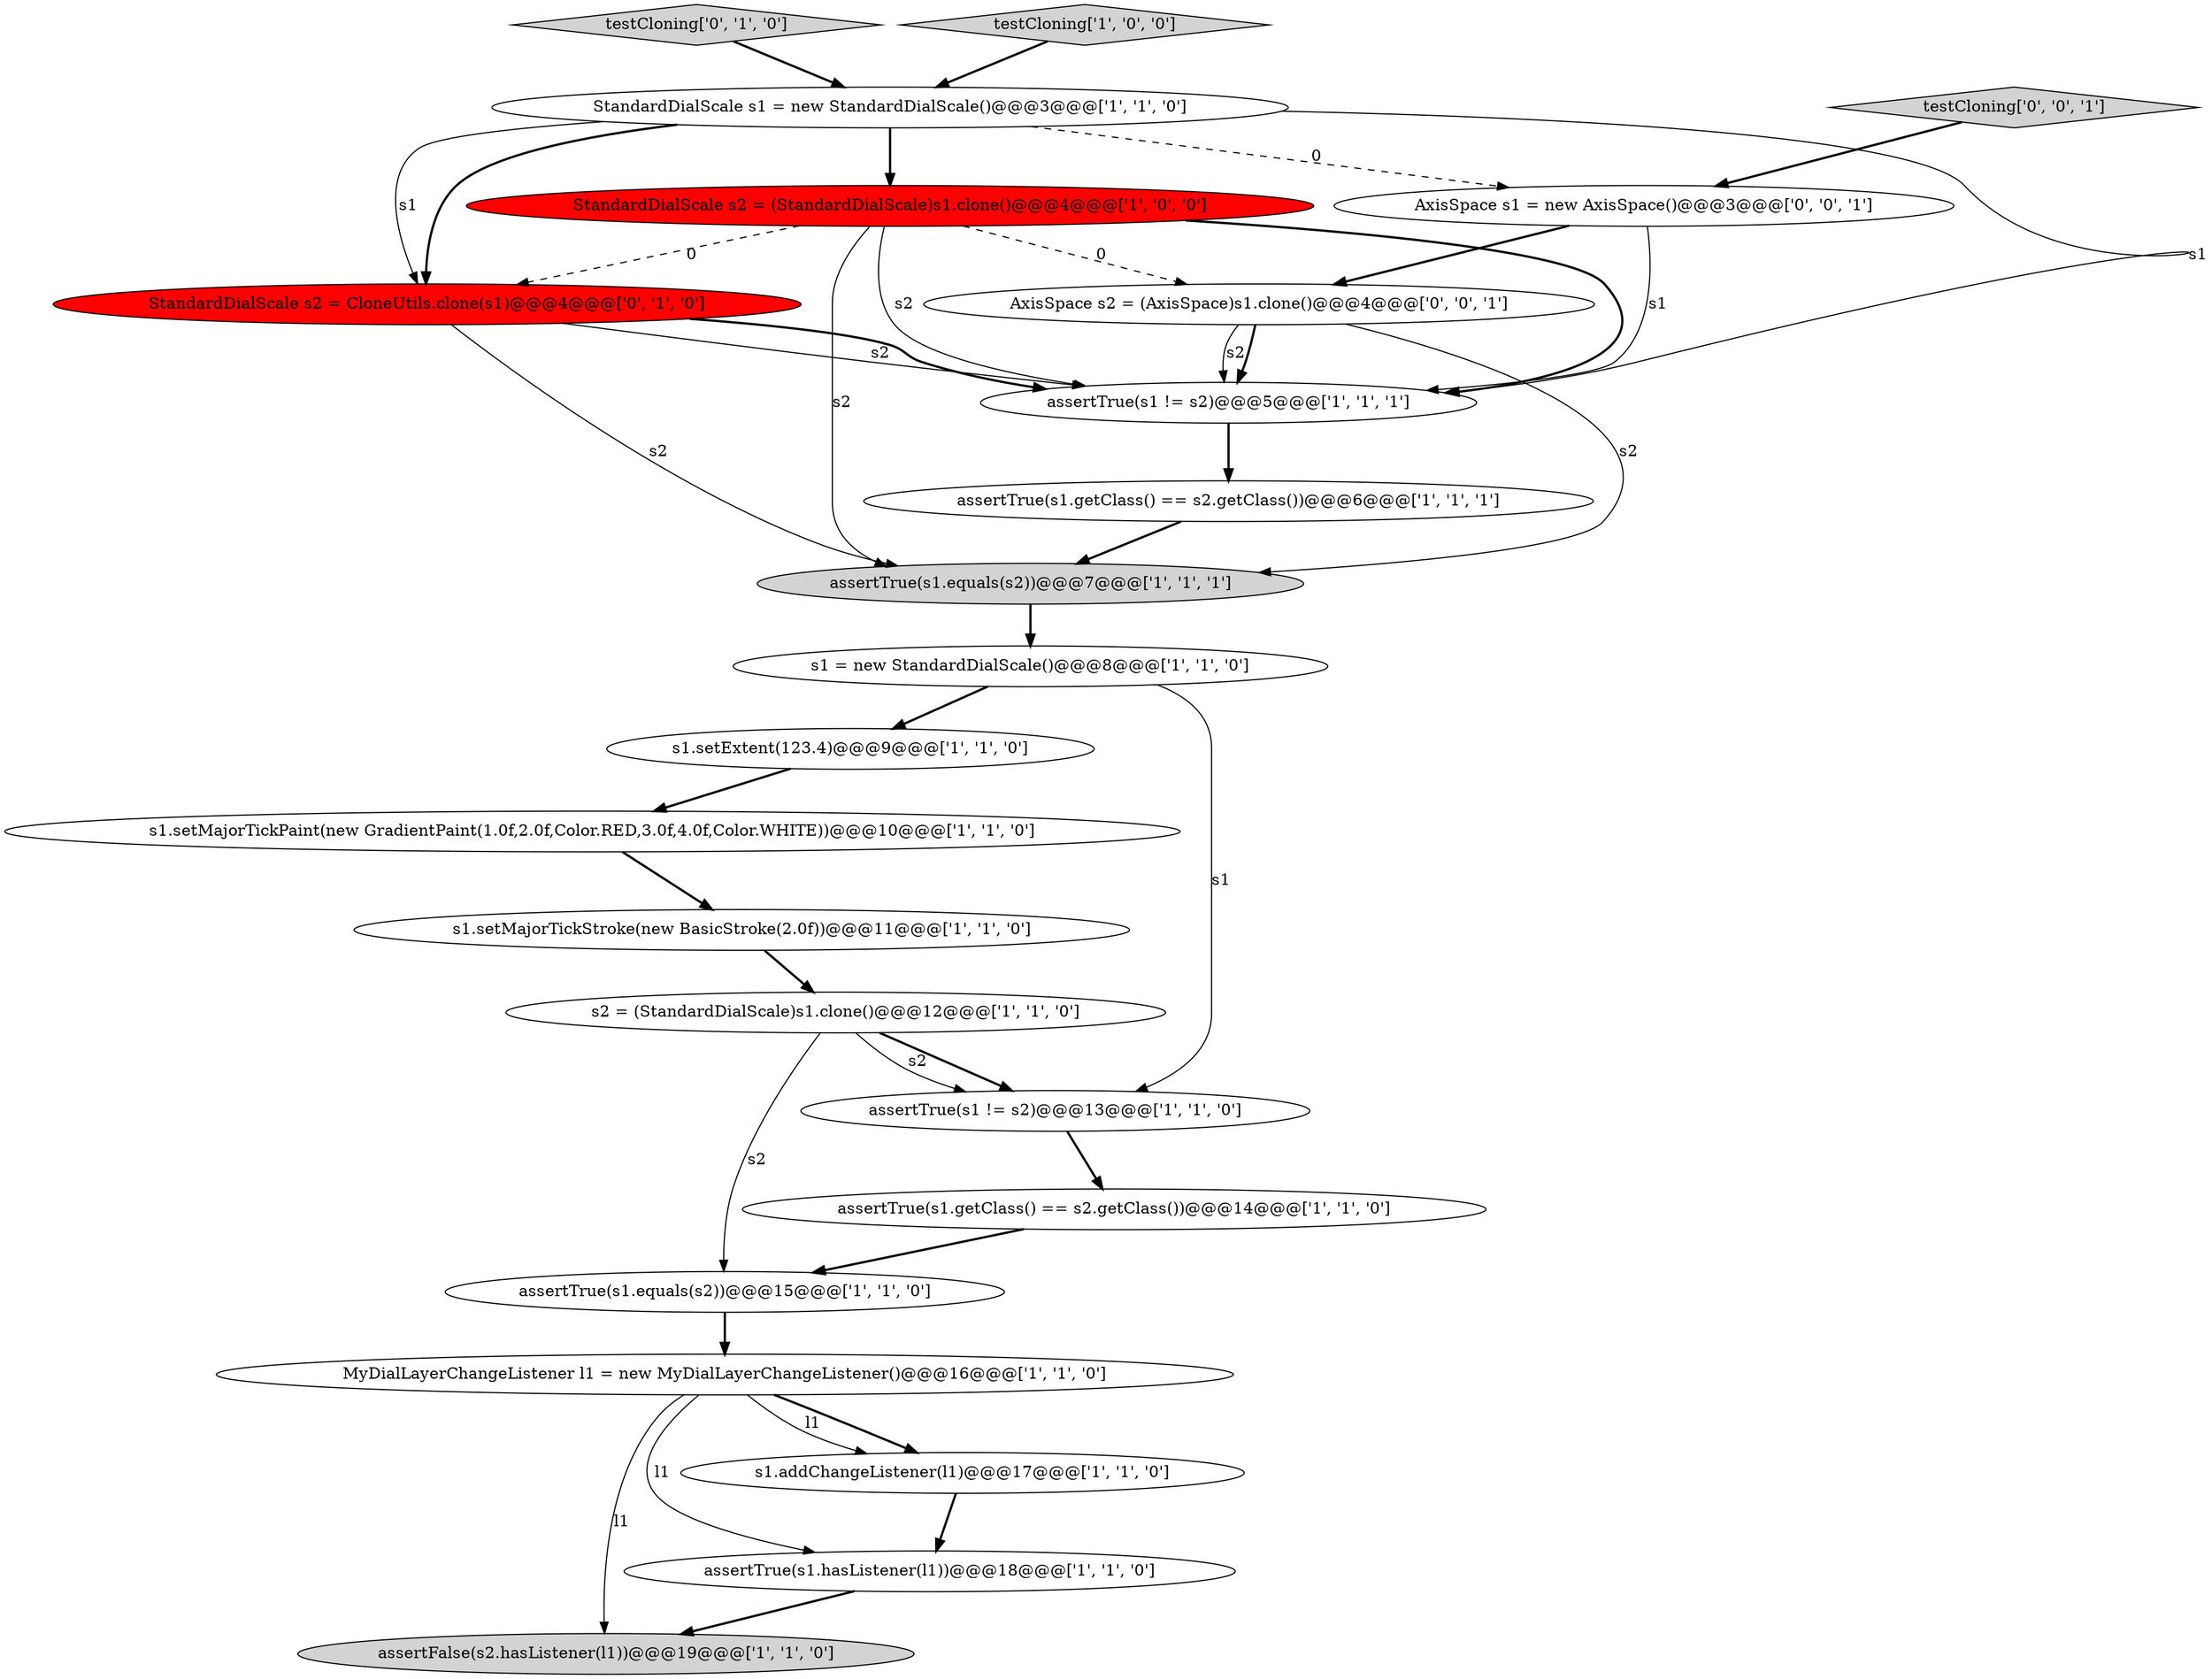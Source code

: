 digraph {
16 [style = filled, label = "assertTrue(s1.getClass() == s2.getClass())@@@14@@@['1', '1', '0']", fillcolor = white, shape = ellipse image = "AAA0AAABBB1BBB"];
4 [style = filled, label = "assertTrue(s1.equals(s2))@@@7@@@['1', '1', '1']", fillcolor = lightgray, shape = ellipse image = "AAA0AAABBB1BBB"];
7 [style = filled, label = "assertFalse(s2.hasListener(l1))@@@19@@@['1', '1', '0']", fillcolor = lightgray, shape = ellipse image = "AAA0AAABBB1BBB"];
13 [style = filled, label = "assertTrue(s1 != s2)@@@5@@@['1', '1', '1']", fillcolor = white, shape = ellipse image = "AAA0AAABBB1BBB"];
17 [style = filled, label = "s1.setExtent(123.4)@@@9@@@['1', '1', '0']", fillcolor = white, shape = ellipse image = "AAA0AAABBB1BBB"];
12 [style = filled, label = "assertTrue(s1.getClass() == s2.getClass())@@@6@@@['1', '1', '1']", fillcolor = white, shape = ellipse image = "AAA0AAABBB1BBB"];
18 [style = filled, label = "StandardDialScale s2 = CloneUtils.clone(s1)@@@4@@@['0', '1', '0']", fillcolor = red, shape = ellipse image = "AAA1AAABBB2BBB"];
19 [style = filled, label = "testCloning['0', '1', '0']", fillcolor = lightgray, shape = diamond image = "AAA0AAABBB2BBB"];
2 [style = filled, label = "s1 = new StandardDialScale()@@@8@@@['1', '1', '0']", fillcolor = white, shape = ellipse image = "AAA0AAABBB1BBB"];
3 [style = filled, label = "testCloning['1', '0', '0']", fillcolor = lightgray, shape = diamond image = "AAA0AAABBB1BBB"];
9 [style = filled, label = "assertTrue(s1.hasListener(l1))@@@18@@@['1', '1', '0']", fillcolor = white, shape = ellipse image = "AAA0AAABBB1BBB"];
1 [style = filled, label = "s2 = (StandardDialScale)s1.clone()@@@12@@@['1', '1', '0']", fillcolor = white, shape = ellipse image = "AAA0AAABBB1BBB"];
20 [style = filled, label = "testCloning['0', '0', '1']", fillcolor = lightgray, shape = diamond image = "AAA0AAABBB3BBB"];
22 [style = filled, label = "AxisSpace s2 = (AxisSpace)s1.clone()@@@4@@@['0', '0', '1']", fillcolor = white, shape = ellipse image = "AAA0AAABBB3BBB"];
5 [style = filled, label = "MyDialLayerChangeListener l1 = new MyDialLayerChangeListener()@@@16@@@['1', '1', '0']", fillcolor = white, shape = ellipse image = "AAA0AAABBB1BBB"];
6 [style = filled, label = "assertTrue(s1.equals(s2))@@@15@@@['1', '1', '0']", fillcolor = white, shape = ellipse image = "AAA0AAABBB1BBB"];
11 [style = filled, label = "assertTrue(s1 != s2)@@@13@@@['1', '1', '0']", fillcolor = white, shape = ellipse image = "AAA0AAABBB1BBB"];
14 [style = filled, label = "StandardDialScale s1 = new StandardDialScale()@@@3@@@['1', '1', '0']", fillcolor = white, shape = ellipse image = "AAA0AAABBB1BBB"];
15 [style = filled, label = "s1.setMajorTickPaint(new GradientPaint(1.0f,2.0f,Color.RED,3.0f,4.0f,Color.WHITE))@@@10@@@['1', '1', '0']", fillcolor = white, shape = ellipse image = "AAA0AAABBB1BBB"];
21 [style = filled, label = "AxisSpace s1 = new AxisSpace()@@@3@@@['0', '0', '1']", fillcolor = white, shape = ellipse image = "AAA0AAABBB3BBB"];
10 [style = filled, label = "s1.setMajorTickStroke(new BasicStroke(2.0f))@@@11@@@['1', '1', '0']", fillcolor = white, shape = ellipse image = "AAA0AAABBB1BBB"];
8 [style = filled, label = "StandardDialScale s2 = (StandardDialScale)s1.clone()@@@4@@@['1', '0', '0']", fillcolor = red, shape = ellipse image = "AAA1AAABBB1BBB"];
0 [style = filled, label = "s1.addChangeListener(l1)@@@17@@@['1', '1', '0']", fillcolor = white, shape = ellipse image = "AAA0AAABBB1BBB"];
2->17 [style = bold, label=""];
11->16 [style = bold, label=""];
15->10 [style = bold, label=""];
0->9 [style = bold, label=""];
2->11 [style = solid, label="s1"];
5->7 [style = solid, label="l1"];
18->4 [style = solid, label="s2"];
22->13 [style = solid, label="s2"];
5->9 [style = solid, label="l1"];
16->6 [style = bold, label=""];
8->4 [style = solid, label="s2"];
3->14 [style = bold, label=""];
4->2 [style = bold, label=""];
8->13 [style = solid, label="s2"];
9->7 [style = bold, label=""];
18->13 [style = solid, label="s2"];
1->11 [style = bold, label=""];
20->21 [style = bold, label=""];
1->11 [style = solid, label="s2"];
14->18 [style = solid, label="s1"];
8->22 [style = dashed, label="0"];
6->5 [style = bold, label=""];
1->6 [style = solid, label="s2"];
13->12 [style = bold, label=""];
19->14 [style = bold, label=""];
12->4 [style = bold, label=""];
5->0 [style = bold, label=""];
21->22 [style = bold, label=""];
17->15 [style = bold, label=""];
18->13 [style = bold, label=""];
21->13 [style = solid, label="s1"];
22->4 [style = solid, label="s2"];
8->18 [style = dashed, label="0"];
14->18 [style = bold, label=""];
5->0 [style = solid, label="l1"];
14->8 [style = bold, label=""];
14->21 [style = dashed, label="0"];
10->1 [style = bold, label=""];
22->13 [style = bold, label=""];
14->13 [style = solid, label="s1"];
8->13 [style = bold, label=""];
}

